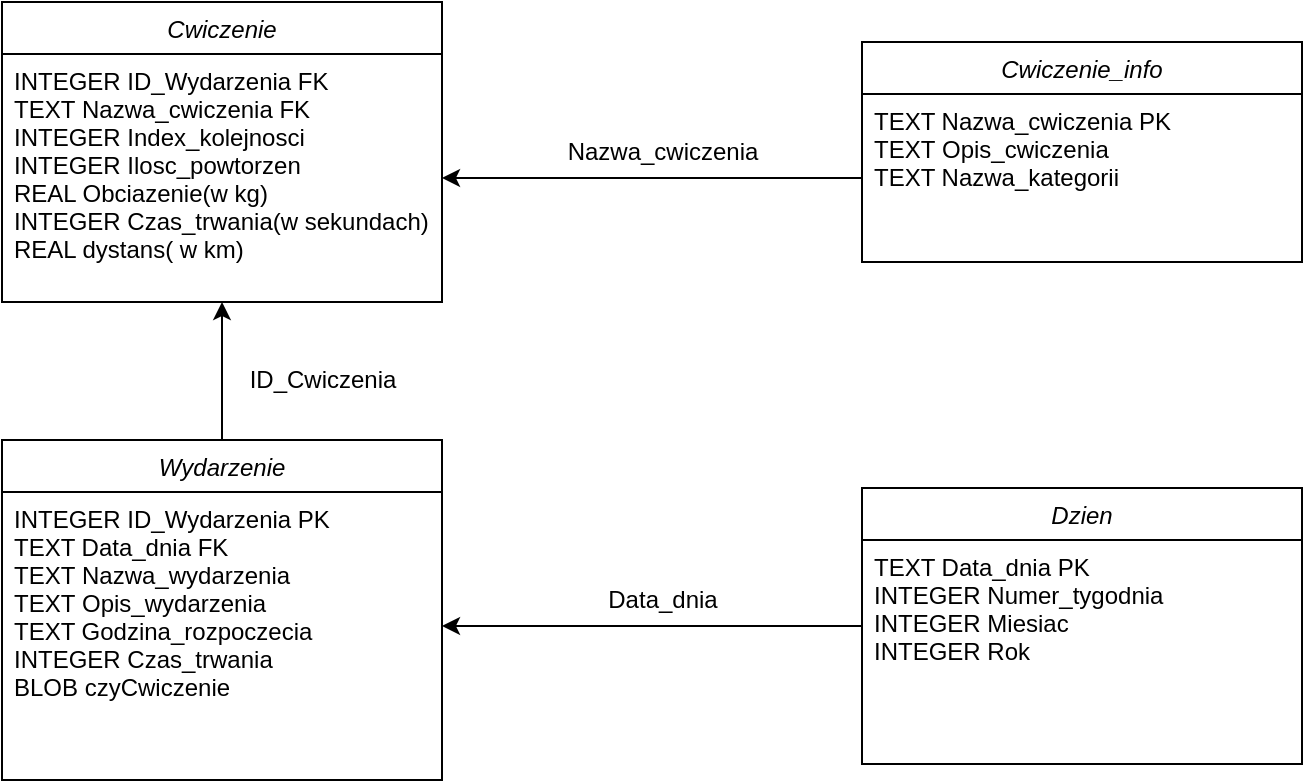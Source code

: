 <mxfile version="13.9.9" type="device"><diagram id="C5RBs43oDa-KdzZeNtuy" name="Page-1"><mxGraphModel dx="1504" dy="714" grid="1" gridSize="10" guides="1" tooltips="1" connect="1" arrows="1" fold="1" page="1" pageScale="1" pageWidth="827" pageHeight="1169" math="0" shadow="0"><root><mxCell id="WIyWlLk6GJQsqaUBKTNV-0"/><mxCell id="WIyWlLk6GJQsqaUBKTNV-1" parent="WIyWlLk6GJQsqaUBKTNV-0"/><mxCell id="zkfFHV4jXpPFQw0GAbJ--0" value="Cwiczenie_info" style="swimlane;fontStyle=2;align=center;verticalAlign=top;childLayout=stackLayout;horizontal=1;startSize=26;horizontalStack=0;resizeParent=1;resizeLast=0;collapsible=1;marginBottom=0;rounded=0;shadow=0;strokeWidth=1;" parent="WIyWlLk6GJQsqaUBKTNV-1" vertex="1"><mxGeometry x="500" y="91" width="220" height="110" as="geometry"><mxRectangle x="220" y="120" width="160" height="26" as="alternateBounds"/></mxGeometry></mxCell><mxCell id="zkfFHV4jXpPFQw0GAbJ--1" value="TEXT Nazwa_cwiczenia PK&#10;TEXT Opis_cwiczenia&#10;TEXT Nazwa_kategorii&#10;&#10;" style="text;align=left;verticalAlign=top;spacingLeft=4;spacingRight=4;overflow=hidden;rotatable=0;points=[[0,0.5],[1,0.5]];portConstraint=eastwest;" parent="zkfFHV4jXpPFQw0GAbJ--0" vertex="1"><mxGeometry y="26" width="220" height="84" as="geometry"/></mxCell><mxCell id="OeTMy3vjaOiz5uPjhlJk-2" value="Cwiczenie" style="swimlane;fontStyle=2;align=center;verticalAlign=top;childLayout=stackLayout;horizontal=1;startSize=26;horizontalStack=0;resizeParent=1;resizeLast=0;collapsible=1;marginBottom=0;rounded=0;shadow=0;strokeWidth=1;" vertex="1" parent="WIyWlLk6GJQsqaUBKTNV-1"><mxGeometry x="70" y="71" width="220" height="150" as="geometry"><mxRectangle x="220" y="120" width="160" height="26" as="alternateBounds"/></mxGeometry></mxCell><mxCell id="OeTMy3vjaOiz5uPjhlJk-3" value="INTEGER ID_Wydarzenia FK&#10;TEXT Nazwa_cwiczenia FK&#10;INTEGER Index_kolejnosci&#10;INTEGER Ilosc_powtorzen&#10;REAL Obciazenie(w kg)&#10;INTEGER Czas_trwania(w sekundach)&#10;REAL dystans( w km)" style="text;align=left;verticalAlign=top;spacingLeft=4;spacingRight=4;overflow=hidden;rotatable=0;points=[[0,0.5],[1,0.5]];portConstraint=eastwest;" vertex="1" parent="OeTMy3vjaOiz5uPjhlJk-2"><mxGeometry y="26" width="220" height="124" as="geometry"/></mxCell><mxCell id="OeTMy3vjaOiz5uPjhlJk-39" style="edgeStyle=orthogonalEdgeStyle;rounded=0;orthogonalLoop=1;jettySize=auto;html=1;entryX=0.5;entryY=1;entryDx=0;entryDy=0;" edge="1" parent="WIyWlLk6GJQsqaUBKTNV-1" source="OeTMy3vjaOiz5uPjhlJk-6" target="OeTMy3vjaOiz5uPjhlJk-2"><mxGeometry relative="1" as="geometry"/></mxCell><mxCell id="OeTMy3vjaOiz5uPjhlJk-6" value="Wydarzenie" style="swimlane;fontStyle=2;align=center;verticalAlign=top;childLayout=stackLayout;horizontal=1;startSize=26;horizontalStack=0;resizeParent=1;resizeLast=0;collapsible=1;marginBottom=0;rounded=0;shadow=0;strokeWidth=1;" vertex="1" parent="WIyWlLk6GJQsqaUBKTNV-1"><mxGeometry x="70" y="290" width="220" height="170" as="geometry"><mxRectangle x="220" y="120" width="160" height="26" as="alternateBounds"/></mxGeometry></mxCell><mxCell id="OeTMy3vjaOiz5uPjhlJk-7" value="INTEGER ID_Wydarzenia PK&#10;TEXT Data_dnia FK&#10;TEXT Nazwa_wydarzenia&#10;TEXT Opis_wydarzenia&#10;TEXT Godzina_rozpoczecia&#10;INTEGER Czas_trwania&#10;BLOB czyCwiczenie&#10;" style="text;align=left;verticalAlign=top;spacingLeft=4;spacingRight=4;overflow=hidden;rotatable=0;points=[[0,0.5],[1,0.5]];portConstraint=eastwest;" vertex="1" parent="OeTMy3vjaOiz5uPjhlJk-6"><mxGeometry y="26" width="220" height="134" as="geometry"/></mxCell><mxCell id="OeTMy3vjaOiz5uPjhlJk-9" value="Nazwa_cwiczenia" style="text;html=1;align=center;verticalAlign=middle;resizable=0;points=[];autosize=1;" vertex="1" parent="WIyWlLk6GJQsqaUBKTNV-1"><mxGeometry x="345" y="136" width="110" height="20" as="geometry"/></mxCell><mxCell id="OeTMy3vjaOiz5uPjhlJk-21" style="edgeStyle=orthogonalEdgeStyle;rounded=0;orthogonalLoop=1;jettySize=auto;html=1;entryX=1;entryY=0.5;entryDx=0;entryDy=0;" edge="1" parent="WIyWlLk6GJQsqaUBKTNV-1" source="OeTMy3vjaOiz5uPjhlJk-19" target="OeTMy3vjaOiz5uPjhlJk-7"><mxGeometry relative="1" as="geometry"><mxPoint x="180.0" y="480" as="targetPoint"/></mxGeometry></mxCell><mxCell id="OeTMy3vjaOiz5uPjhlJk-19" value="Dzien" style="swimlane;fontStyle=2;align=center;verticalAlign=top;childLayout=stackLayout;horizontal=1;startSize=26;horizontalStack=0;resizeParent=1;resizeLast=0;collapsible=1;marginBottom=0;rounded=0;shadow=0;strokeWidth=1;" vertex="1" parent="WIyWlLk6GJQsqaUBKTNV-1"><mxGeometry x="500" y="314" width="220" height="138" as="geometry"><mxRectangle x="220" y="120" width="160" height="26" as="alternateBounds"/></mxGeometry></mxCell><mxCell id="OeTMy3vjaOiz5uPjhlJk-20" value="TEXT Data_dnia PK&#10;INTEGER Numer_tygodnia&#10;INTEGER Miesiac&#10;INTEGER Rok" style="text;align=left;verticalAlign=top;spacingLeft=4;spacingRight=4;overflow=hidden;rotatable=0;points=[[0,0.5],[1,0.5]];portConstraint=eastwest;" vertex="1" parent="OeTMy3vjaOiz5uPjhlJk-19"><mxGeometry y="26" width="220" height="104" as="geometry"/></mxCell><mxCell id="OeTMy3vjaOiz5uPjhlJk-22" value="Data_dnia" style="text;html=1;align=center;verticalAlign=middle;resizable=0;points=[];autosize=1;" vertex="1" parent="WIyWlLk6GJQsqaUBKTNV-1"><mxGeometry x="365" y="360" width="70" height="20" as="geometry"/></mxCell><mxCell id="OeTMy3vjaOiz5uPjhlJk-31" style="edgeStyle=orthogonalEdgeStyle;rounded=0;orthogonalLoop=1;jettySize=auto;html=1;entryX=1;entryY=0.5;entryDx=0;entryDy=0;" edge="1" parent="WIyWlLk6GJQsqaUBKTNV-1" source="zkfFHV4jXpPFQw0GAbJ--1" target="OeTMy3vjaOiz5uPjhlJk-3"><mxGeometry relative="1" as="geometry"/></mxCell><mxCell id="OeTMy3vjaOiz5uPjhlJk-40" value="ID_Cwiczenia" style="text;html=1;align=center;verticalAlign=middle;resizable=0;points=[];autosize=1;" vertex="1" parent="WIyWlLk6GJQsqaUBKTNV-1"><mxGeometry x="185" y="250" width="90" height="20" as="geometry"/></mxCell></root></mxGraphModel></diagram></mxfile>